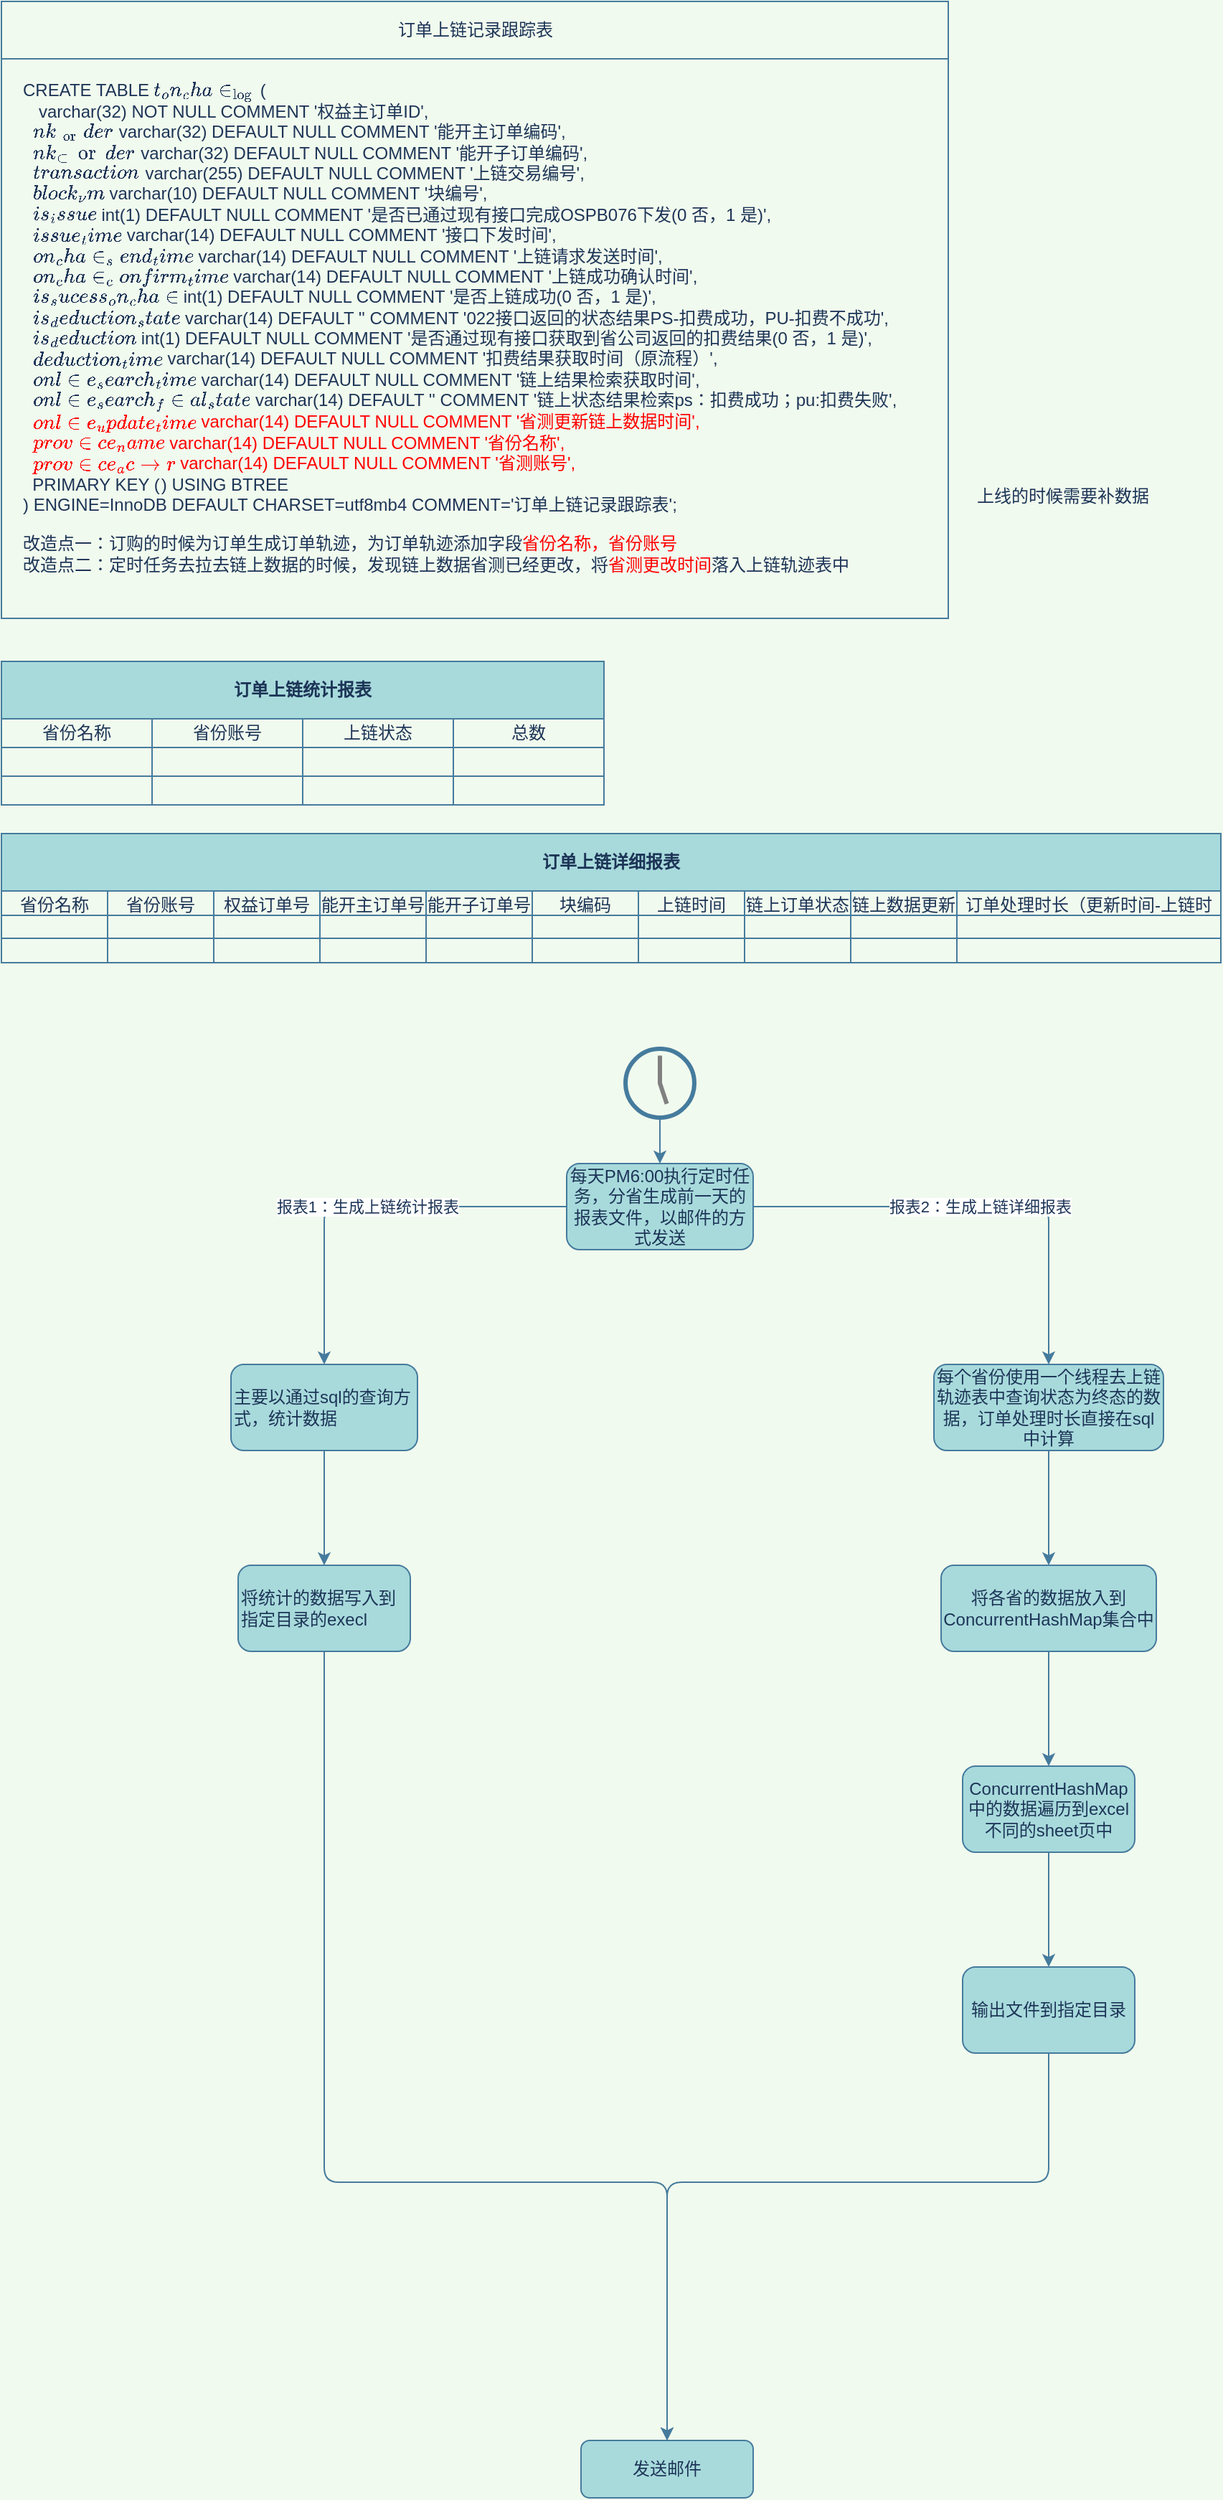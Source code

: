<mxfile version="13.11.0" type="github">
  <diagram id="C5RBs43oDa-KdzZeNtuy" name="Page-1">
    <mxGraphModel dx="1182" dy="1785" grid="1" gridSize="10" guides="1" tooltips="1" connect="1" arrows="1" fold="1" page="1" pageScale="1" pageWidth="827" pageHeight="1169" background="#F1FAEE" math="0" shadow="0">
      <root>
        <mxCell id="WIyWlLk6GJQsqaUBKTNV-0" />
        <mxCell id="WIyWlLk6GJQsqaUBKTNV-1" parent="WIyWlLk6GJQsqaUBKTNV-0" />
        <UserObject label="报表1：生成上链统计报表" id="hnCcET9oKe7-5iIsfZf4-159">
          <mxCell style="edgeStyle=orthogonalEdgeStyle;curved=0;rounded=1;sketch=0;orthogonalLoop=1;jettySize=auto;html=1;strokeColor=#457B9D;fillColor=#A8DADC;fontColor=#1D3557;" edge="1" parent="WIyWlLk6GJQsqaUBKTNV-1" source="WIyWlLk6GJQsqaUBKTNV-3" target="hnCcET9oKe7-5iIsfZf4-158">
            <mxGeometry relative="1" as="geometry" />
          </mxCell>
        </UserObject>
        <mxCell id="hnCcET9oKe7-5iIsfZf4-161" value="报表2：生成上链详细报表" style="edgeStyle=orthogonalEdgeStyle;curved=0;rounded=1;sketch=0;orthogonalLoop=1;jettySize=auto;html=1;strokeColor=#457B9D;fillColor=#A8DADC;fontColor=#1D3557;" edge="1" parent="WIyWlLk6GJQsqaUBKTNV-1" source="WIyWlLk6GJQsqaUBKTNV-3" target="hnCcET9oKe7-5iIsfZf4-160">
          <mxGeometry relative="1" as="geometry" />
        </mxCell>
        <mxCell id="WIyWlLk6GJQsqaUBKTNV-3" value="每天PM6:00执行定时任务，分省生成前一天的报表文件，以邮件的方式发送" style="rounded=1;whiteSpace=wrap;html=1;fontSize=12;glass=0;strokeWidth=1;shadow=0;fillColor=#A8DADC;strokeColor=#457B9D;fontColor=#1D3557;" parent="WIyWlLk6GJQsqaUBKTNV-1" vertex="1">
          <mxGeometry x="414" y="80" width="130" height="60" as="geometry" />
        </mxCell>
        <mxCell id="WIyWlLk6GJQsqaUBKTNV-11" value="发送邮件" style="rounded=1;whiteSpace=wrap;html=1;fontSize=12;glass=0;strokeWidth=1;shadow=0;fillColor=#A8DADC;strokeColor=#457B9D;fontColor=#1D3557;" parent="WIyWlLk6GJQsqaUBKTNV-1" vertex="1">
          <mxGeometry x="424" y="970" width="120" height="40" as="geometry" />
        </mxCell>
        <mxCell id="hnCcET9oKe7-5iIsfZf4-0" value="订单上链统计报表" style="shape=table;html=1;whiteSpace=wrap;startSize=40;container=1;collapsible=0;childLayout=tableLayout;fontStyle=1;align=center;flipV=0;flipH=1;fillColor=#A8DADC;strokeColor=#457B9D;fontColor=#1D3557;" vertex="1" parent="WIyWlLk6GJQsqaUBKTNV-1">
          <mxGeometry x="20" y="-270" width="420" height="100" as="geometry" />
        </mxCell>
        <mxCell id="hnCcET9oKe7-5iIsfZf4-1" value="" style="shape=partialRectangle;html=1;whiteSpace=wrap;collapsible=0;dropTarget=0;pointerEvents=0;fillColor=none;top=0;left=0;bottom=0;right=0;points=[[0,0.5],[1,0.5]];portConstraint=eastwest;strokeColor=#457B9D;fontColor=#1D3557;" vertex="1" parent="hnCcET9oKe7-5iIsfZf4-0">
          <mxGeometry y="40" width="420" height="20" as="geometry" />
        </mxCell>
        <mxCell id="hnCcET9oKe7-5iIsfZf4-108" value="&lt;span&gt;省份名称&lt;/span&gt;" style="shape=partialRectangle;html=1;whiteSpace=wrap;connectable=0;fillColor=none;top=0;left=0;bottom=0;right=0;overflow=hidden;strokeColor=#457B9D;fontColor=#1D3557;" vertex="1" parent="hnCcET9oKe7-5iIsfZf4-1">
          <mxGeometry width="105" height="20" as="geometry" />
        </mxCell>
        <mxCell id="hnCcET9oKe7-5iIsfZf4-104" value="&lt;span&gt;省份账号&lt;/span&gt;" style="shape=partialRectangle;html=1;whiteSpace=wrap;connectable=0;fillColor=none;top=0;left=0;bottom=0;right=0;overflow=hidden;strokeColor=#457B9D;fontColor=#1D3557;" vertex="1" parent="hnCcET9oKe7-5iIsfZf4-1">
          <mxGeometry x="105" width="105" height="20" as="geometry" />
        </mxCell>
        <mxCell id="hnCcET9oKe7-5iIsfZf4-2" value="&lt;span&gt;上链状态&lt;/span&gt;" style="shape=partialRectangle;html=1;whiteSpace=wrap;connectable=0;fillColor=none;top=0;left=0;bottom=0;right=0;overflow=hidden;strokeColor=#457B9D;fontColor=#1D3557;" vertex="1" parent="hnCcET9oKe7-5iIsfZf4-1">
          <mxGeometry x="210" width="105" height="20" as="geometry" />
        </mxCell>
        <mxCell id="hnCcET9oKe7-5iIsfZf4-3" value="总数" style="shape=partialRectangle;html=1;whiteSpace=wrap;connectable=0;fillColor=none;top=0;left=0;bottom=0;right=0;overflow=hidden;strokeColor=#457B9D;fontColor=#1D3557;" vertex="1" parent="hnCcET9oKe7-5iIsfZf4-1">
          <mxGeometry x="315" width="105" height="20" as="geometry" />
        </mxCell>
        <mxCell id="hnCcET9oKe7-5iIsfZf4-40" value="" style="shape=partialRectangle;html=1;whiteSpace=wrap;collapsible=0;dropTarget=0;pointerEvents=0;fillColor=none;top=0;left=0;bottom=0;right=0;points=[[0,0.5],[1,0.5]];portConstraint=eastwest;strokeColor=#457B9D;fontColor=#1D3557;" vertex="1" parent="hnCcET9oKe7-5iIsfZf4-0">
          <mxGeometry y="60" width="420" height="20" as="geometry" />
        </mxCell>
        <mxCell id="hnCcET9oKe7-5iIsfZf4-109" style="shape=partialRectangle;html=1;whiteSpace=wrap;connectable=0;fillColor=none;top=0;left=0;bottom=0;right=0;overflow=hidden;strokeColor=#457B9D;fontColor=#1D3557;" vertex="1" parent="hnCcET9oKe7-5iIsfZf4-40">
          <mxGeometry width="105" height="20" as="geometry" />
        </mxCell>
        <mxCell id="hnCcET9oKe7-5iIsfZf4-105" style="shape=partialRectangle;html=1;whiteSpace=wrap;connectable=0;fillColor=none;top=0;left=0;bottom=0;right=0;overflow=hidden;strokeColor=#457B9D;fontColor=#1D3557;" vertex="1" parent="hnCcET9oKe7-5iIsfZf4-40">
          <mxGeometry x="105" width="105" height="20" as="geometry" />
        </mxCell>
        <mxCell id="hnCcET9oKe7-5iIsfZf4-41" value="" style="shape=partialRectangle;html=1;whiteSpace=wrap;connectable=0;fillColor=none;top=0;left=0;bottom=0;right=0;overflow=hidden;strokeColor=#457B9D;fontColor=#1D3557;" vertex="1" parent="hnCcET9oKe7-5iIsfZf4-40">
          <mxGeometry x="210" width="105" height="20" as="geometry" />
        </mxCell>
        <mxCell id="hnCcET9oKe7-5iIsfZf4-43" value="" style="shape=partialRectangle;html=1;whiteSpace=wrap;connectable=0;fillColor=none;top=0;left=0;bottom=0;right=0;overflow=hidden;strokeColor=#457B9D;fontColor=#1D3557;" vertex="1" parent="hnCcET9oKe7-5iIsfZf4-40">
          <mxGeometry x="315" width="105" height="20" as="geometry" />
        </mxCell>
        <mxCell id="hnCcET9oKe7-5iIsfZf4-5" value="" style="shape=partialRectangle;html=1;whiteSpace=wrap;collapsible=0;dropTarget=0;pointerEvents=0;fillColor=none;top=0;left=0;bottom=0;right=0;points=[[0,0.5],[1,0.5]];portConstraint=eastwest;strokeColor=#457B9D;fontColor=#1D3557;" vertex="1" parent="hnCcET9oKe7-5iIsfZf4-0">
          <mxGeometry y="80" width="420" height="20" as="geometry" />
        </mxCell>
        <mxCell id="hnCcET9oKe7-5iIsfZf4-110" style="shape=partialRectangle;html=1;whiteSpace=wrap;connectable=0;fillColor=none;top=0;left=0;bottom=0;right=0;overflow=hidden;strokeColor=#457B9D;fontColor=#1D3557;" vertex="1" parent="hnCcET9oKe7-5iIsfZf4-5">
          <mxGeometry width="105" height="20" as="geometry" />
        </mxCell>
        <mxCell id="hnCcET9oKe7-5iIsfZf4-106" style="shape=partialRectangle;html=1;whiteSpace=wrap;connectable=0;fillColor=none;top=0;left=0;bottom=0;right=0;overflow=hidden;strokeColor=#457B9D;fontColor=#1D3557;" vertex="1" parent="hnCcET9oKe7-5iIsfZf4-5">
          <mxGeometry x="105" width="105" height="20" as="geometry" />
        </mxCell>
        <mxCell id="hnCcET9oKe7-5iIsfZf4-6" value="" style="shape=partialRectangle;html=1;whiteSpace=wrap;connectable=0;fillColor=none;top=0;left=0;bottom=0;right=0;overflow=hidden;strokeColor=#457B9D;fontColor=#1D3557;" vertex="1" parent="hnCcET9oKe7-5iIsfZf4-5">
          <mxGeometry x="210" width="105" height="20" as="geometry" />
        </mxCell>
        <mxCell id="hnCcET9oKe7-5iIsfZf4-7" value="" style="shape=partialRectangle;html=1;whiteSpace=wrap;connectable=0;fillColor=none;top=0;left=0;bottom=0;right=0;overflow=hidden;strokeColor=#457B9D;fontColor=#1D3557;" vertex="1" parent="hnCcET9oKe7-5iIsfZf4-5">
          <mxGeometry x="315" width="105" height="20" as="geometry" />
        </mxCell>
        <mxCell id="hnCcET9oKe7-5iIsfZf4-116" value="订单上链详细报表" style="shape=table;html=1;whiteSpace=wrap;startSize=40;container=1;collapsible=0;childLayout=tableLayout;fontStyle=1;align=center;flipV=0;flipH=1;fillColor=#A8DADC;strokeColor=#457B9D;fontColor=#1D3557;" vertex="1" parent="WIyWlLk6GJQsqaUBKTNV-1">
          <mxGeometry x="20" y="-150" width="850" height="90" as="geometry" />
        </mxCell>
        <mxCell id="hnCcET9oKe7-5iIsfZf4-117" value="" style="shape=partialRectangle;html=1;whiteSpace=wrap;collapsible=0;dropTarget=0;pointerEvents=0;fillColor=none;top=0;left=0;bottom=0;right=0;points=[[0,0.5],[1,0.5]];portConstraint=eastwest;strokeColor=#457B9D;fontColor=#1D3557;" vertex="1" parent="hnCcET9oKe7-5iIsfZf4-116">
          <mxGeometry y="40" width="850" height="17" as="geometry" />
        </mxCell>
        <mxCell id="hnCcET9oKe7-5iIsfZf4-118" value="&lt;span&gt;省份名称&lt;/span&gt;" style="shape=partialRectangle;html=1;whiteSpace=wrap;connectable=0;fillColor=none;top=0;left=0;bottom=0;right=0;overflow=hidden;strokeColor=#457B9D;fontColor=#1D3557;" vertex="1" parent="hnCcET9oKe7-5iIsfZf4-117">
          <mxGeometry width="74" height="17" as="geometry" />
        </mxCell>
        <mxCell id="hnCcET9oKe7-5iIsfZf4-119" value="&lt;span&gt;省份账号&lt;/span&gt;" style="shape=partialRectangle;html=1;whiteSpace=wrap;connectable=0;fillColor=none;top=0;left=0;bottom=0;right=0;overflow=hidden;strokeColor=#457B9D;fontColor=#1D3557;" vertex="1" parent="hnCcET9oKe7-5iIsfZf4-117">
          <mxGeometry x="74" width="74" height="17" as="geometry" />
        </mxCell>
        <mxCell id="hnCcET9oKe7-5iIsfZf4-120" value="权益订单号" style="shape=partialRectangle;html=1;whiteSpace=wrap;connectable=0;fillColor=none;top=0;left=0;bottom=0;right=0;overflow=hidden;strokeColor=#457B9D;fontColor=#1D3557;" vertex="1" parent="hnCcET9oKe7-5iIsfZf4-117">
          <mxGeometry x="148" width="74" height="17" as="geometry" />
        </mxCell>
        <mxCell id="hnCcET9oKe7-5iIsfZf4-121" value="能开主订单号" style="shape=partialRectangle;html=1;whiteSpace=wrap;connectable=0;fillColor=none;top=0;left=0;bottom=0;right=0;overflow=hidden;strokeColor=#457B9D;fontColor=#1D3557;" vertex="1" parent="hnCcET9oKe7-5iIsfZf4-117">
          <mxGeometry x="222" width="74" height="17" as="geometry" />
        </mxCell>
        <mxCell id="hnCcET9oKe7-5iIsfZf4-138" value="能开子订单号" style="shape=partialRectangle;html=1;whiteSpace=wrap;connectable=0;fillColor=none;top=0;left=0;bottom=0;right=0;overflow=hidden;strokeColor=#457B9D;fontColor=#1D3557;" vertex="1" parent="hnCcET9oKe7-5iIsfZf4-117">
          <mxGeometry x="296" width="74" height="17" as="geometry" />
        </mxCell>
        <mxCell id="hnCcET9oKe7-5iIsfZf4-135" value="块编码" style="shape=partialRectangle;html=1;whiteSpace=wrap;connectable=0;fillColor=none;top=0;left=0;bottom=0;right=0;overflow=hidden;strokeColor=#457B9D;fontColor=#1D3557;" vertex="1" parent="hnCcET9oKe7-5iIsfZf4-117">
          <mxGeometry x="370" width="74" height="17" as="geometry" />
        </mxCell>
        <mxCell id="hnCcET9oKe7-5iIsfZf4-132" value="上链时间" style="shape=partialRectangle;html=1;whiteSpace=wrap;connectable=0;fillColor=none;top=0;left=0;bottom=0;right=0;overflow=hidden;strokeColor=#457B9D;fontColor=#1D3557;" vertex="1" parent="hnCcET9oKe7-5iIsfZf4-117">
          <mxGeometry x="444" width="74" height="17" as="geometry" />
        </mxCell>
        <mxCell id="hnCcET9oKe7-5iIsfZf4-141" value="链上订单状态" style="shape=partialRectangle;html=1;whiteSpace=wrap;connectable=0;fillColor=none;top=0;left=0;bottom=0;right=0;overflow=hidden;strokeColor=#457B9D;fontColor=#1D3557;" vertex="1" parent="hnCcET9oKe7-5iIsfZf4-117">
          <mxGeometry x="518" width="74" height="17" as="geometry" />
        </mxCell>
        <mxCell id="hnCcET9oKe7-5iIsfZf4-144" value="链上数据更新时间" style="shape=partialRectangle;html=1;whiteSpace=wrap;connectable=0;fillColor=none;top=0;left=0;bottom=0;right=0;overflow=hidden;strokeColor=#457B9D;fontColor=#1D3557;" vertex="1" parent="hnCcET9oKe7-5iIsfZf4-117">
          <mxGeometry x="592" width="74" height="17" as="geometry" />
        </mxCell>
        <mxCell id="hnCcET9oKe7-5iIsfZf4-147" value="订单处理时长（更新时间-上链时间）" style="shape=partialRectangle;html=1;whiteSpace=wrap;connectable=0;fillColor=none;top=0;left=0;bottom=0;right=0;overflow=hidden;strokeColor=#457B9D;fontColor=#1D3557;" vertex="1" parent="hnCcET9oKe7-5iIsfZf4-117">
          <mxGeometry x="666" width="184" height="17" as="geometry" />
        </mxCell>
        <mxCell id="hnCcET9oKe7-5iIsfZf4-122" value="" style="shape=partialRectangle;html=1;whiteSpace=wrap;collapsible=0;dropTarget=0;pointerEvents=0;fillColor=none;top=0;left=0;bottom=0;right=0;points=[[0,0.5],[1,0.5]];portConstraint=eastwest;strokeColor=#457B9D;fontColor=#1D3557;" vertex="1" parent="hnCcET9oKe7-5iIsfZf4-116">
          <mxGeometry y="57" width="850" height="16" as="geometry" />
        </mxCell>
        <mxCell id="hnCcET9oKe7-5iIsfZf4-123" style="shape=partialRectangle;html=1;whiteSpace=wrap;connectable=0;fillColor=none;top=0;left=0;bottom=0;right=0;overflow=hidden;strokeColor=#457B9D;fontColor=#1D3557;" vertex="1" parent="hnCcET9oKe7-5iIsfZf4-122">
          <mxGeometry width="74" height="16" as="geometry" />
        </mxCell>
        <mxCell id="hnCcET9oKe7-5iIsfZf4-124" style="shape=partialRectangle;html=1;whiteSpace=wrap;connectable=0;fillColor=none;top=0;left=0;bottom=0;right=0;overflow=hidden;strokeColor=#457B9D;fontColor=#1D3557;" vertex="1" parent="hnCcET9oKe7-5iIsfZf4-122">
          <mxGeometry x="74" width="74" height="16" as="geometry" />
        </mxCell>
        <mxCell id="hnCcET9oKe7-5iIsfZf4-125" value="" style="shape=partialRectangle;html=1;whiteSpace=wrap;connectable=0;fillColor=none;top=0;left=0;bottom=0;right=0;overflow=hidden;strokeColor=#457B9D;fontColor=#1D3557;" vertex="1" parent="hnCcET9oKe7-5iIsfZf4-122">
          <mxGeometry x="148" width="74" height="16" as="geometry" />
        </mxCell>
        <mxCell id="hnCcET9oKe7-5iIsfZf4-126" value="" style="shape=partialRectangle;html=1;whiteSpace=wrap;connectable=0;fillColor=none;top=0;left=0;bottom=0;right=0;overflow=hidden;strokeColor=#457B9D;fontColor=#1D3557;" vertex="1" parent="hnCcET9oKe7-5iIsfZf4-122">
          <mxGeometry x="222" width="74" height="16" as="geometry" />
        </mxCell>
        <mxCell id="hnCcET9oKe7-5iIsfZf4-139" style="shape=partialRectangle;html=1;whiteSpace=wrap;connectable=0;fillColor=none;top=0;left=0;bottom=0;right=0;overflow=hidden;strokeColor=#457B9D;fontColor=#1D3557;" vertex="1" parent="hnCcET9oKe7-5iIsfZf4-122">
          <mxGeometry x="296" width="74" height="16" as="geometry" />
        </mxCell>
        <mxCell id="hnCcET9oKe7-5iIsfZf4-136" style="shape=partialRectangle;html=1;whiteSpace=wrap;connectable=0;fillColor=none;top=0;left=0;bottom=0;right=0;overflow=hidden;strokeColor=#457B9D;fontColor=#1D3557;" vertex="1" parent="hnCcET9oKe7-5iIsfZf4-122">
          <mxGeometry x="370" width="74" height="16" as="geometry" />
        </mxCell>
        <mxCell id="hnCcET9oKe7-5iIsfZf4-133" style="shape=partialRectangle;html=1;whiteSpace=wrap;connectable=0;fillColor=none;top=0;left=0;bottom=0;right=0;overflow=hidden;strokeColor=#457B9D;fontColor=#1D3557;" vertex="1" parent="hnCcET9oKe7-5iIsfZf4-122">
          <mxGeometry x="444" width="74" height="16" as="geometry" />
        </mxCell>
        <mxCell id="hnCcET9oKe7-5iIsfZf4-142" style="shape=partialRectangle;html=1;whiteSpace=wrap;connectable=0;fillColor=none;top=0;left=0;bottom=0;right=0;overflow=hidden;strokeColor=#457B9D;fontColor=#1D3557;" vertex="1" parent="hnCcET9oKe7-5iIsfZf4-122">
          <mxGeometry x="518" width="74" height="16" as="geometry" />
        </mxCell>
        <mxCell id="hnCcET9oKe7-5iIsfZf4-145" style="shape=partialRectangle;html=1;whiteSpace=wrap;connectable=0;fillColor=none;top=0;left=0;bottom=0;right=0;overflow=hidden;strokeColor=#457B9D;fontColor=#1D3557;" vertex="1" parent="hnCcET9oKe7-5iIsfZf4-122">
          <mxGeometry x="592" width="74" height="16" as="geometry" />
        </mxCell>
        <mxCell id="hnCcET9oKe7-5iIsfZf4-148" style="shape=partialRectangle;html=1;whiteSpace=wrap;connectable=0;fillColor=none;top=0;left=0;bottom=0;right=0;overflow=hidden;strokeColor=#457B9D;fontColor=#1D3557;" vertex="1" parent="hnCcET9oKe7-5iIsfZf4-122">
          <mxGeometry x="666" width="184" height="16" as="geometry" />
        </mxCell>
        <mxCell id="hnCcET9oKe7-5iIsfZf4-127" value="" style="shape=partialRectangle;html=1;whiteSpace=wrap;collapsible=0;dropTarget=0;pointerEvents=0;fillColor=none;top=0;left=0;bottom=0;right=0;points=[[0,0.5],[1,0.5]];portConstraint=eastwest;strokeColor=#457B9D;fontColor=#1D3557;" vertex="1" parent="hnCcET9oKe7-5iIsfZf4-116">
          <mxGeometry y="73" width="850" height="17" as="geometry" />
        </mxCell>
        <mxCell id="hnCcET9oKe7-5iIsfZf4-128" style="shape=partialRectangle;html=1;whiteSpace=wrap;connectable=0;fillColor=none;top=0;left=0;bottom=0;right=0;overflow=hidden;strokeColor=#457B9D;fontColor=#1D3557;" vertex="1" parent="hnCcET9oKe7-5iIsfZf4-127">
          <mxGeometry width="74" height="17" as="geometry" />
        </mxCell>
        <mxCell id="hnCcET9oKe7-5iIsfZf4-129" style="shape=partialRectangle;html=1;whiteSpace=wrap;connectable=0;fillColor=none;top=0;left=0;bottom=0;right=0;overflow=hidden;strokeColor=#457B9D;fontColor=#1D3557;" vertex="1" parent="hnCcET9oKe7-5iIsfZf4-127">
          <mxGeometry x="74" width="74" height="17" as="geometry" />
        </mxCell>
        <mxCell id="hnCcET9oKe7-5iIsfZf4-130" value="" style="shape=partialRectangle;html=1;whiteSpace=wrap;connectable=0;fillColor=none;top=0;left=0;bottom=0;right=0;overflow=hidden;strokeColor=#457B9D;fontColor=#1D3557;" vertex="1" parent="hnCcET9oKe7-5iIsfZf4-127">
          <mxGeometry x="148" width="74" height="17" as="geometry" />
        </mxCell>
        <mxCell id="hnCcET9oKe7-5iIsfZf4-131" value="" style="shape=partialRectangle;html=1;whiteSpace=wrap;connectable=0;fillColor=none;top=0;left=0;bottom=0;right=0;overflow=hidden;strokeColor=#457B9D;fontColor=#1D3557;" vertex="1" parent="hnCcET9oKe7-5iIsfZf4-127">
          <mxGeometry x="222" width="74" height="17" as="geometry" />
        </mxCell>
        <mxCell id="hnCcET9oKe7-5iIsfZf4-140" style="shape=partialRectangle;html=1;whiteSpace=wrap;connectable=0;fillColor=none;top=0;left=0;bottom=0;right=0;overflow=hidden;strokeColor=#457B9D;fontColor=#1D3557;" vertex="1" parent="hnCcET9oKe7-5iIsfZf4-127">
          <mxGeometry x="296" width="74" height="17" as="geometry" />
        </mxCell>
        <mxCell id="hnCcET9oKe7-5iIsfZf4-137" style="shape=partialRectangle;html=1;whiteSpace=wrap;connectable=0;fillColor=none;top=0;left=0;bottom=0;right=0;overflow=hidden;strokeColor=#457B9D;fontColor=#1D3557;" vertex="1" parent="hnCcET9oKe7-5iIsfZf4-127">
          <mxGeometry x="370" width="74" height="17" as="geometry" />
        </mxCell>
        <mxCell id="hnCcET9oKe7-5iIsfZf4-134" style="shape=partialRectangle;html=1;whiteSpace=wrap;connectable=0;fillColor=none;top=0;left=0;bottom=0;right=0;overflow=hidden;strokeColor=#457B9D;fontColor=#1D3557;" vertex="1" parent="hnCcET9oKe7-5iIsfZf4-127">
          <mxGeometry x="444" width="74" height="17" as="geometry" />
        </mxCell>
        <mxCell id="hnCcET9oKe7-5iIsfZf4-143" style="shape=partialRectangle;html=1;whiteSpace=wrap;connectable=0;fillColor=none;top=0;left=0;bottom=0;right=0;overflow=hidden;strokeColor=#457B9D;fontColor=#1D3557;" vertex="1" parent="hnCcET9oKe7-5iIsfZf4-127">
          <mxGeometry x="518" width="74" height="17" as="geometry" />
        </mxCell>
        <mxCell id="hnCcET9oKe7-5iIsfZf4-146" style="shape=partialRectangle;html=1;whiteSpace=wrap;connectable=0;fillColor=none;top=0;left=0;bottom=0;right=0;overflow=hidden;strokeColor=#457B9D;fontColor=#1D3557;" vertex="1" parent="hnCcET9oKe7-5iIsfZf4-127">
          <mxGeometry x="592" width="74" height="17" as="geometry" />
        </mxCell>
        <mxCell id="hnCcET9oKe7-5iIsfZf4-149" style="shape=partialRectangle;html=1;whiteSpace=wrap;connectable=0;fillColor=none;top=0;left=0;bottom=0;right=0;overflow=hidden;strokeColor=#457B9D;fontColor=#1D3557;" vertex="1" parent="hnCcET9oKe7-5iIsfZf4-127">
          <mxGeometry x="666" width="184" height="17" as="geometry" />
        </mxCell>
        <mxCell id="hnCcET9oKe7-5iIsfZf4-152" value="&lt;span style=&quot;font-weight: 400 ; text-align: left&quot;&gt;订单上链记录跟踪表&lt;/span&gt;" style="swimlane;fillColor=none;html=1;startSize=40;strokeColor=#457B9D;fontColor=#1D3557;" vertex="1" parent="WIyWlLk6GJQsqaUBKTNV-1">
          <mxGeometry x="20" y="-730" width="660" height="430" as="geometry" />
        </mxCell>
        <mxCell id="hnCcET9oKe7-5iIsfZf4-153" value="&lt;div&gt;CREATE TABLE `t_on_chain_log` (&lt;/div&gt;&lt;div&gt;&amp;nbsp; `id` varchar(32) NOT NULL COMMENT &#39;权益主订单ID&#39;,&lt;/div&gt;&lt;div&gt;&amp;nbsp; `nk_order_id` varchar(32) DEFAULT NULL COMMENT &#39;能开主订单编码&#39;,&lt;/div&gt;&lt;div&gt;&amp;nbsp; `nk_suborder_id` varchar(32) DEFAULT NULL COMMENT &#39;能开子订单编码&#39;,&lt;/div&gt;&lt;div&gt;&amp;nbsp; `transaction_id` varchar(255) DEFAULT NULL COMMENT &#39;上链交易编号&#39;,&lt;/div&gt;&lt;div&gt;&amp;nbsp; `block_num` varchar(10) DEFAULT NULL COMMENT &#39;块编号&#39;,&lt;/div&gt;&lt;div&gt;&amp;nbsp; `is_issue` int(1) DEFAULT NULL COMMENT &#39;是否已通过现有接口完成OSPB076下发(0 否，1 是)&#39;,&lt;/div&gt;&lt;div&gt;&amp;nbsp; `issue_time` varchar(14) DEFAULT NULL COMMENT &#39;接口下发时间&#39;,&lt;/div&gt;&lt;div&gt;&amp;nbsp; `on_chain_send_time` varchar(14) DEFAULT NULL COMMENT &#39;上链请求发送时间&#39;,&lt;/div&gt;&lt;div&gt;&amp;nbsp; `on_chain_confirm_time` varchar(14) DEFAULT NULL COMMENT &#39;上链成功确认时间&#39;,&lt;/div&gt;&lt;div&gt;&amp;nbsp; `is_sucess_on_chain` int(1) DEFAULT NULL COMMENT &#39;是否上链成功(0 否，1 是)&#39;,&lt;/div&gt;&lt;div&gt;&amp;nbsp; `is_deduction_state` varchar(14) DEFAULT &#39;&#39; COMMENT &#39;022接口返回的状态结果PS-扣费成功，PU-扣费不成功&#39;,&lt;/div&gt;&lt;div&gt;&amp;nbsp; `is_deduction` int(1) DEFAULT NULL COMMENT &#39;是否通过现有接口获取到省公司返回的扣费结果(0 否，1 是)&#39;,&lt;/div&gt;&lt;div&gt;&amp;nbsp; `deduction_time` varchar(14) DEFAULT NULL COMMENT &#39;扣费结果获取时间（原流程）&#39;,&lt;/div&gt;&lt;div&gt;&amp;nbsp; `online_search_time` varchar(14) DEFAULT NULL COMMENT &#39;链上结果检索获取时间&#39;,&lt;/div&gt;&lt;div&gt;&amp;nbsp; `online_search_final_state` varchar(14) DEFAULT &#39;&#39; COMMENT &#39;链上状态结果检索ps：扣费成功；pu:扣费失败&#39;,&lt;/div&gt;&lt;div&gt;&amp;nbsp;&lt;font color=&quot;#ff0000&quot;&gt; `online_update_time` varchar(14) DEFAULT NULL COMMENT &#39;省测更新链上数据时间&#39;,&lt;/font&gt;&lt;/div&gt;&lt;div&gt;&lt;font color=&quot;#ff0000&quot;&gt;&amp;nbsp; `province_name` varchar(14) DEFAULT NULL COMMENT &#39;省份名称&#39;,&lt;/font&gt;&lt;/div&gt;&lt;div&gt;&lt;font color=&quot;#ff0000&quot;&gt;&amp;nbsp; `province_actor` varchar(14) DEFAULT NULL COMMENT &#39;省测账号&#39;,&lt;/font&gt;&lt;/div&gt;&lt;div&gt;&amp;nbsp; PRIMARY KEY (`id`) USING BTREE&lt;/div&gt;&lt;div&gt;) ENGINE=InnoDB DEFAULT CHARSET=utf8mb4 COMMENT=&#39;订单上链记录跟踪表&#39;;&lt;/div&gt;" style="text;html=1;align=left;verticalAlign=middle;resizable=0;points=[];autosize=1;fontColor=#1D3557;" vertex="1" parent="hnCcET9oKe7-5iIsfZf4-152">
          <mxGeometry x="12.5" y="56" width="620" height="300" as="geometry" />
        </mxCell>
        <mxCell id="hnCcET9oKe7-5iIsfZf4-154" value="改造点一：订购的时候为订单生成订单轨迹，为订单轨迹添加字段&lt;font color=&quot;#ff0000&quot;&gt;省份名称，省份账号&lt;/font&gt;&lt;br&gt;改造点二：定时任务去拉去链上数据的时候，发现链上数据省测已经更改，将&lt;font color=&quot;#ff0000&quot;&gt;省测更改时间&lt;/font&gt;落入上链轨迹表中" style="text;html=1;align=left;verticalAlign=middle;resizable=0;points=[];autosize=1;fontColor=#1D3557;" vertex="1" parent="hnCcET9oKe7-5iIsfZf4-152">
          <mxGeometry x="12.5" y="370" width="590" height="30" as="geometry" />
        </mxCell>
        <mxCell id="hnCcET9oKe7-5iIsfZf4-156" style="edgeStyle=orthogonalEdgeStyle;rounded=0;orthogonalLoop=1;jettySize=auto;html=1;labelBackgroundColor=#F1FAEE;strokeColor=#457B9D;fontColor=#1D3557;" edge="1" parent="WIyWlLk6GJQsqaUBKTNV-1" source="hnCcET9oKe7-5iIsfZf4-155" target="WIyWlLk6GJQsqaUBKTNV-3">
          <mxGeometry relative="1" as="geometry" />
        </mxCell>
        <object label="" id="hnCcET9oKe7-5iIsfZf4-155">
          <mxCell style="strokeWidth=3;outlineConnect=0;dashed=0;align=center;fontSize=8;shape=mxgraph.eip.messExp;html=1;verticalLabelPosition=bottom;verticalAlign=top;fillColor=none;strokeColor=#457B9D;fontColor=#1D3557;" vertex="1" parent="WIyWlLk6GJQsqaUBKTNV-1">
            <mxGeometry x="455" width="48" height="48" as="geometry" />
          </mxCell>
        </object>
        <mxCell id="hnCcET9oKe7-5iIsfZf4-163" value="" style="edgeStyle=orthogonalEdgeStyle;curved=0;rounded=1;sketch=0;orthogonalLoop=1;jettySize=auto;html=1;strokeColor=#457B9D;fillColor=#A8DADC;fontColor=#1D3557;" edge="1" parent="WIyWlLk6GJQsqaUBKTNV-1" source="hnCcET9oKe7-5iIsfZf4-158" target="hnCcET9oKe7-5iIsfZf4-162">
          <mxGeometry relative="1" as="geometry" />
        </mxCell>
        <mxCell id="hnCcET9oKe7-5iIsfZf4-158" value="主要以通过sql的查询方式，统计数据" style="whiteSpace=wrap;html=1;rounded=1;shadow=0;fontColor=#1D3557;strokeColor=#457B9D;strokeWidth=1;fillColor=#A8DADC;glass=0;align=left;" vertex="1" parent="WIyWlLk6GJQsqaUBKTNV-1">
          <mxGeometry x="180" y="220" width="130" height="60" as="geometry" />
        </mxCell>
        <mxCell id="hnCcET9oKe7-5iIsfZf4-167" value="" style="edgeStyle=orthogonalEdgeStyle;curved=0;rounded=1;sketch=0;orthogonalLoop=1;jettySize=auto;html=1;strokeColor=#457B9D;fillColor=#A8DADC;fontColor=#1D3557;" edge="1" parent="WIyWlLk6GJQsqaUBKTNV-1" source="hnCcET9oKe7-5iIsfZf4-160" target="hnCcET9oKe7-5iIsfZf4-166">
          <mxGeometry relative="1" as="geometry" />
        </mxCell>
        <mxCell id="hnCcET9oKe7-5iIsfZf4-160" value="每个省份使用一个线程去上链轨迹表中查询状态为终态的数据，订单处理时长直接在sql中计算" style="whiteSpace=wrap;html=1;rounded=1;shadow=0;fontColor=#1D3557;strokeColor=#457B9D;strokeWidth=1;fillColor=#A8DADC;glass=0;" vertex="1" parent="WIyWlLk6GJQsqaUBKTNV-1">
          <mxGeometry x="670" y="220" width="160" height="60" as="geometry" />
        </mxCell>
        <mxCell id="hnCcET9oKe7-5iIsfZf4-164" style="edgeStyle=orthogonalEdgeStyle;curved=0;rounded=1;sketch=0;orthogonalLoop=1;jettySize=auto;html=1;entryX=0.5;entryY=0;entryDx=0;entryDy=0;strokeColor=#457B9D;fillColor=#A8DADC;fontColor=#1D3557;" edge="1" parent="WIyWlLk6GJQsqaUBKTNV-1" source="hnCcET9oKe7-5iIsfZf4-162" target="WIyWlLk6GJQsqaUBKTNV-11">
          <mxGeometry relative="1" as="geometry">
            <Array as="points">
              <mxPoint x="245" y="790" />
              <mxPoint x="484" y="790" />
            </Array>
          </mxGeometry>
        </mxCell>
        <mxCell id="hnCcET9oKe7-5iIsfZf4-162" value="将统计的数据写入到指定目录的execl" style="whiteSpace=wrap;html=1;rounded=1;shadow=0;fontColor=#1D3557;align=left;strokeColor=#457B9D;strokeWidth=1;fillColor=#A8DADC;glass=0;" vertex="1" parent="WIyWlLk6GJQsqaUBKTNV-1">
          <mxGeometry x="185" y="360" width="120" height="60" as="geometry" />
        </mxCell>
        <mxCell id="hnCcET9oKe7-5iIsfZf4-169" value="" style="edgeStyle=orthogonalEdgeStyle;curved=0;rounded=1;sketch=0;orthogonalLoop=1;jettySize=auto;html=1;strokeColor=#457B9D;fillColor=#A8DADC;fontColor=#1D3557;" edge="1" parent="WIyWlLk6GJQsqaUBKTNV-1" source="hnCcET9oKe7-5iIsfZf4-166" target="hnCcET9oKe7-5iIsfZf4-168">
          <mxGeometry relative="1" as="geometry" />
        </mxCell>
        <mxCell id="hnCcET9oKe7-5iIsfZf4-166" value="将各省的数据放入到ConcurrentHashMap集合中" style="whiteSpace=wrap;html=1;rounded=1;shadow=0;fontColor=#1D3557;strokeColor=#457B9D;strokeWidth=1;fillColor=#A8DADC;glass=0;" vertex="1" parent="WIyWlLk6GJQsqaUBKTNV-1">
          <mxGeometry x="675" y="360" width="150" height="60" as="geometry" />
        </mxCell>
        <mxCell id="hnCcET9oKe7-5iIsfZf4-172" value="" style="edgeStyle=orthogonalEdgeStyle;curved=0;rounded=1;sketch=0;orthogonalLoop=1;jettySize=auto;html=1;strokeColor=#457B9D;fillColor=#A8DADC;fontColor=#1D3557;" edge="1" parent="WIyWlLk6GJQsqaUBKTNV-1" source="hnCcET9oKe7-5iIsfZf4-168" target="hnCcET9oKe7-5iIsfZf4-171">
          <mxGeometry relative="1" as="geometry" />
        </mxCell>
        <mxCell id="hnCcET9oKe7-5iIsfZf4-168" value="&lt;span&gt;ConcurrentHashMap中的数据遍历到excel不同的sheet页中&lt;/span&gt;" style="whiteSpace=wrap;html=1;rounded=1;shadow=0;fontColor=#1D3557;strokeColor=#457B9D;strokeWidth=1;fillColor=#A8DADC;glass=0;" vertex="1" parent="WIyWlLk6GJQsqaUBKTNV-1">
          <mxGeometry x="690" y="500" width="120" height="60" as="geometry" />
        </mxCell>
        <mxCell id="hnCcET9oKe7-5iIsfZf4-173" style="edgeStyle=orthogonalEdgeStyle;curved=0;rounded=1;sketch=0;orthogonalLoop=1;jettySize=auto;html=1;entryX=0.5;entryY=0;entryDx=0;entryDy=0;strokeColor=#457B9D;fillColor=#A8DADC;fontColor=#1D3557;" edge="1" parent="WIyWlLk6GJQsqaUBKTNV-1" source="hnCcET9oKe7-5iIsfZf4-171" target="WIyWlLk6GJQsqaUBKTNV-11">
          <mxGeometry relative="1" as="geometry">
            <Array as="points">
              <mxPoint x="750" y="790" />
              <mxPoint x="484" y="790" />
            </Array>
          </mxGeometry>
        </mxCell>
        <mxCell id="hnCcET9oKe7-5iIsfZf4-171" value="输出文件到指定目录" style="whiteSpace=wrap;html=1;rounded=1;shadow=0;fontColor=#1D3557;strokeColor=#457B9D;strokeWidth=1;fillColor=#A8DADC;glass=0;" vertex="1" parent="WIyWlLk6GJQsqaUBKTNV-1">
          <mxGeometry x="690" y="640" width="120" height="60" as="geometry" />
        </mxCell>
        <mxCell id="hnCcET9oKe7-5iIsfZf4-175" value="上线的时候需要补数据" style="text;html=1;strokeColor=none;fillColor=none;align=center;verticalAlign=middle;whiteSpace=wrap;rounded=0;sketch=0;fontColor=#1D3557;" vertex="1" parent="WIyWlLk6GJQsqaUBKTNV-1">
          <mxGeometry x="695" y="-400" width="130" height="30" as="geometry" />
        </mxCell>
      </root>
    </mxGraphModel>
  </diagram>
</mxfile>
